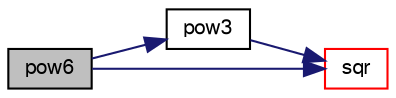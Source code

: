 digraph "pow6"
{
  bgcolor="transparent";
  edge [fontname="FreeSans",fontsize="10",labelfontname="FreeSans",labelfontsize="10"];
  node [fontname="FreeSans",fontsize="10",shape=record];
  rankdir="LR";
  Node3343 [label="pow6",height=0.2,width=0.4,color="black", fillcolor="grey75", style="filled", fontcolor="black"];
  Node3343 -> Node3344 [color="midnightblue",fontsize="10",style="solid",fontname="FreeSans"];
  Node3344 [label="pow3",height=0.2,width=0.4,color="black",URL="$a12539.html#a321e95ad714c9c00f472182f293fd081"];
  Node3344 -> Node3345 [color="midnightblue",fontsize="10",style="solid",fontname="FreeSans"];
  Node3345 [label="sqr",height=0.2,width=0.4,color="red",URL="$a12539.html#a557bbac590ed5ce51116be69fe4faa96"];
  Node3343 -> Node3345 [color="midnightblue",fontsize="10",style="solid",fontname="FreeSans"];
}
